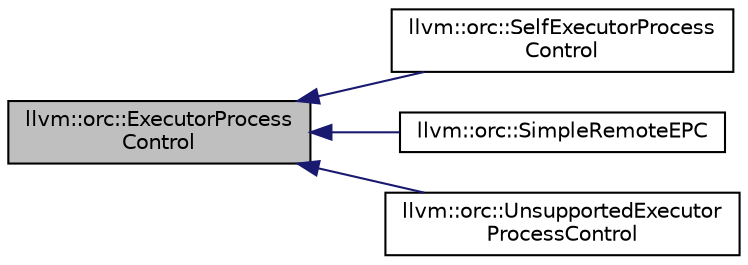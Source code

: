 digraph "llvm::orc::ExecutorProcessControl"
{
 // LATEX_PDF_SIZE
  bgcolor="transparent";
  edge [fontname="Helvetica",fontsize="10",labelfontname="Helvetica",labelfontsize="10"];
  node [fontname="Helvetica",fontsize="10",shape=record];
  rankdir="LR";
  Node1 [label="llvm::orc::ExecutorProcess\lControl",height=0.2,width=0.4,color="black", fillcolor="grey75", style="filled", fontcolor="black",tooltip="ExecutorProcessControl supports interaction with a JIT target process."];
  Node1 -> Node2 [dir="back",color="midnightblue",fontsize="10",style="solid",fontname="Helvetica"];
  Node2 [label="llvm::orc::SelfExecutorProcess\lControl",height=0.2,width=0.4,color="black",URL="$classllvm_1_1orc_1_1SelfExecutorProcessControl.html",tooltip="A ExecutorProcessControl implementation targeting the current process."];
  Node1 -> Node3 [dir="back",color="midnightblue",fontsize="10",style="solid",fontname="Helvetica"];
  Node3 [label="llvm::orc::SimpleRemoteEPC",height=0.2,width=0.4,color="black",URL="$classllvm_1_1orc_1_1SimpleRemoteEPC.html",tooltip=" "];
  Node1 -> Node4 [dir="back",color="midnightblue",fontsize="10",style="solid",fontname="Helvetica"];
  Node4 [label="llvm::orc::UnsupportedExecutor\lProcessControl",height=0.2,width=0.4,color="black",URL="$classllvm_1_1orc_1_1UnsupportedExecutorProcessControl.html",tooltip="A ExecutorProcessControl instance that asserts if any of its methods are used."];
}
